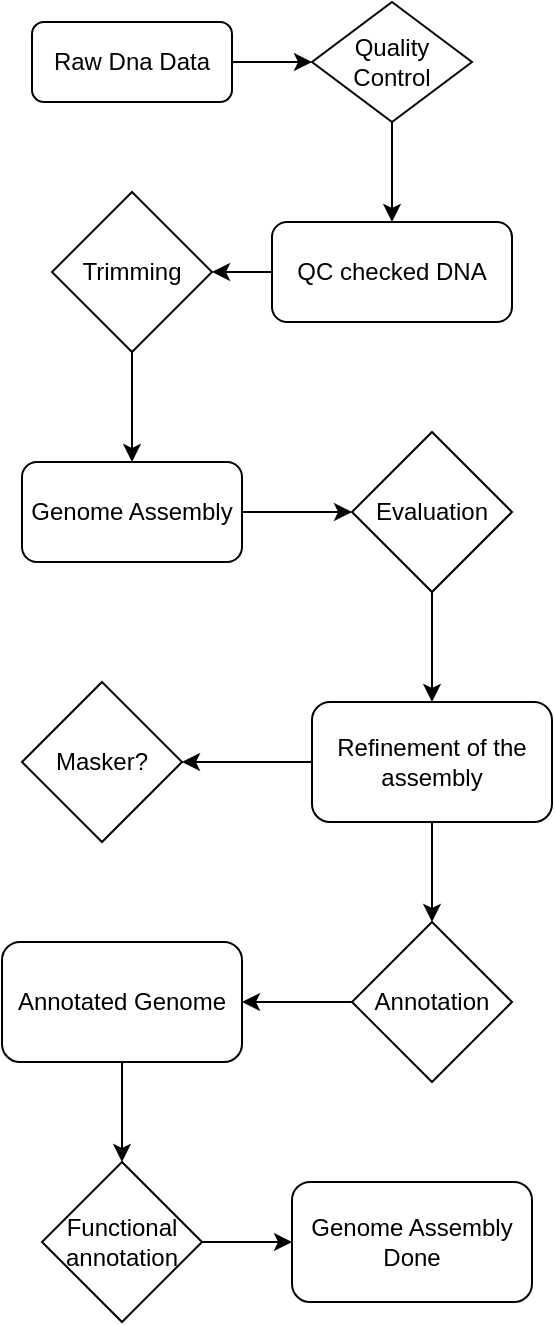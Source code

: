 <mxfile version="24.2.0" type="github">
  <diagram name="Page-1" id="9AbPAYx_Ur40lodAAJXG">
    <mxGraphModel dx="605" dy="810" grid="1" gridSize="10" guides="1" tooltips="1" connect="1" arrows="1" fold="1" page="1" pageScale="1" pageWidth="850" pageHeight="1100" math="0" shadow="0">
      <root>
        <mxCell id="0" />
        <mxCell id="1" parent="0" />
        <mxCell id="-tNsHm9VPv4sUOiM06Ht-4" value="" style="edgeStyle=orthogonalEdgeStyle;rounded=0;orthogonalLoop=1;jettySize=auto;html=1;" parent="1" source="-tNsHm9VPv4sUOiM06Ht-1" target="-tNsHm9VPv4sUOiM06Ht-3" edge="1">
          <mxGeometry relative="1" as="geometry" />
        </mxCell>
        <mxCell id="-tNsHm9VPv4sUOiM06Ht-1" value="Raw Dna Data" style="rounded=1;whiteSpace=wrap;html=1;" parent="1" vertex="1">
          <mxGeometry x="100" y="40" width="100" height="40" as="geometry" />
        </mxCell>
        <mxCell id="-tNsHm9VPv4sUOiM06Ht-6" value="" style="edgeStyle=orthogonalEdgeStyle;rounded=0;orthogonalLoop=1;jettySize=auto;html=1;" parent="1" source="-tNsHm9VPv4sUOiM06Ht-3" target="-tNsHm9VPv4sUOiM06Ht-5" edge="1">
          <mxGeometry relative="1" as="geometry" />
        </mxCell>
        <mxCell id="-tNsHm9VPv4sUOiM06Ht-3" value="Quality Control" style="rhombus;whiteSpace=wrap;html=1;" parent="1" vertex="1">
          <mxGeometry x="240" y="30" width="80" height="60" as="geometry" />
        </mxCell>
        <mxCell id="-tNsHm9VPv4sUOiM06Ht-8" value="" style="edgeStyle=orthogonalEdgeStyle;rounded=0;orthogonalLoop=1;jettySize=auto;html=1;" parent="1" source="-tNsHm9VPv4sUOiM06Ht-5" target="-tNsHm9VPv4sUOiM06Ht-7" edge="1">
          <mxGeometry relative="1" as="geometry" />
        </mxCell>
        <mxCell id="-tNsHm9VPv4sUOiM06Ht-5" value="QC checked DNA" style="rounded=1;whiteSpace=wrap;html=1;" parent="1" vertex="1">
          <mxGeometry x="220" y="140" width="120" height="50" as="geometry" />
        </mxCell>
        <mxCell id="-tNsHm9VPv4sUOiM06Ht-12" value="" style="edgeStyle=orthogonalEdgeStyle;rounded=0;orthogonalLoop=1;jettySize=auto;html=1;" parent="1" source="-tNsHm9VPv4sUOiM06Ht-7" target="-tNsHm9VPv4sUOiM06Ht-9" edge="1">
          <mxGeometry relative="1" as="geometry" />
        </mxCell>
        <mxCell id="-tNsHm9VPv4sUOiM06Ht-7" value="Trimming" style="rhombus;whiteSpace=wrap;html=1;rounded=0;" parent="1" vertex="1">
          <mxGeometry x="110" y="125" width="80" height="80" as="geometry" />
        </mxCell>
        <mxCell id="-tNsHm9VPv4sUOiM06Ht-15" value="" style="edgeStyle=orthogonalEdgeStyle;rounded=0;orthogonalLoop=1;jettySize=auto;html=1;" parent="1" source="-tNsHm9VPv4sUOiM06Ht-9" target="-tNsHm9VPv4sUOiM06Ht-14" edge="1">
          <mxGeometry relative="1" as="geometry" />
        </mxCell>
        <mxCell id="-tNsHm9VPv4sUOiM06Ht-9" value="Genome Assembly" style="rounded=1;whiteSpace=wrap;html=1;" parent="1" vertex="1">
          <mxGeometry x="95" y="260" width="110" height="50" as="geometry" />
        </mxCell>
        <mxCell id="-tNsHm9VPv4sUOiM06Ht-17" value="" style="edgeStyle=orthogonalEdgeStyle;rounded=0;orthogonalLoop=1;jettySize=auto;html=1;" parent="1" source="-tNsHm9VPv4sUOiM06Ht-14" target="-tNsHm9VPv4sUOiM06Ht-16" edge="1">
          <mxGeometry relative="1" as="geometry" />
        </mxCell>
        <mxCell id="-tNsHm9VPv4sUOiM06Ht-14" value="Evaluation" style="rhombus;whiteSpace=wrap;html=1;rounded=0;" parent="1" vertex="1">
          <mxGeometry x="260" y="245" width="80" height="80" as="geometry" />
        </mxCell>
        <mxCell id="-tNsHm9VPv4sUOiM06Ht-19" value="" style="edgeStyle=orthogonalEdgeStyle;rounded=0;orthogonalLoop=1;jettySize=auto;html=1;" parent="1" source="-tNsHm9VPv4sUOiM06Ht-16" target="-tNsHm9VPv4sUOiM06Ht-18" edge="1">
          <mxGeometry relative="1" as="geometry" />
        </mxCell>
        <mxCell id="-tNsHm9VPv4sUOiM06Ht-21" value="" style="edgeStyle=orthogonalEdgeStyle;rounded=0;orthogonalLoop=1;jettySize=auto;html=1;" parent="1" source="-tNsHm9VPv4sUOiM06Ht-16" target="-tNsHm9VPv4sUOiM06Ht-20" edge="1">
          <mxGeometry relative="1" as="geometry" />
        </mxCell>
        <mxCell id="-tNsHm9VPv4sUOiM06Ht-16" value="Refinement of the assembly" style="whiteSpace=wrap;html=1;rounded=1;" parent="1" vertex="1">
          <mxGeometry x="240" y="380" width="120" height="60" as="geometry" />
        </mxCell>
        <mxCell id="-tNsHm9VPv4sUOiM06Ht-18" value="Masker?" style="rhombus;whiteSpace=wrap;html=1;" parent="1" vertex="1">
          <mxGeometry x="95" y="370" width="80" height="80" as="geometry" />
        </mxCell>
        <mxCell id="-tNsHm9VPv4sUOiM06Ht-23" value="" style="edgeStyle=orthogonalEdgeStyle;rounded=0;orthogonalLoop=1;jettySize=auto;html=1;" parent="1" source="-tNsHm9VPv4sUOiM06Ht-20" target="-tNsHm9VPv4sUOiM06Ht-22" edge="1">
          <mxGeometry relative="1" as="geometry" />
        </mxCell>
        <mxCell id="-tNsHm9VPv4sUOiM06Ht-20" value="Annotation" style="rhombus;whiteSpace=wrap;html=1;rounded=0;" parent="1" vertex="1">
          <mxGeometry x="260" y="490" width="80" height="80" as="geometry" />
        </mxCell>
        <mxCell id="-tNsHm9VPv4sUOiM06Ht-25" value="" style="edgeStyle=orthogonalEdgeStyle;rounded=0;orthogonalLoop=1;jettySize=auto;html=1;" parent="1" source="-tNsHm9VPv4sUOiM06Ht-22" target="-tNsHm9VPv4sUOiM06Ht-24" edge="1">
          <mxGeometry relative="1" as="geometry" />
        </mxCell>
        <mxCell id="-tNsHm9VPv4sUOiM06Ht-22" value="Annotated Genome" style="whiteSpace=wrap;html=1;rounded=1;" parent="1" vertex="1">
          <mxGeometry x="85" y="500" width="120" height="60" as="geometry" />
        </mxCell>
        <mxCell id="-tNsHm9VPv4sUOiM06Ht-27" value="" style="edgeStyle=orthogonalEdgeStyle;rounded=0;orthogonalLoop=1;jettySize=auto;html=1;" parent="1" source="-tNsHm9VPv4sUOiM06Ht-24" target="-tNsHm9VPv4sUOiM06Ht-26" edge="1">
          <mxGeometry relative="1" as="geometry" />
        </mxCell>
        <mxCell id="-tNsHm9VPv4sUOiM06Ht-24" value="Functional annotation" style="rhombus;whiteSpace=wrap;html=1;" parent="1" vertex="1">
          <mxGeometry x="105" y="610" width="80" height="80" as="geometry" />
        </mxCell>
        <mxCell id="-tNsHm9VPv4sUOiM06Ht-26" value="Genome Assembly Done" style="rounded=1;whiteSpace=wrap;html=1;" parent="1" vertex="1">
          <mxGeometry x="230" y="620" width="120" height="60" as="geometry" />
        </mxCell>
        <mxCell id="wO4JvARXHWoRqYVBSZIH-1" style="edgeStyle=none;curved=1;rounded=0;orthogonalLoop=1;jettySize=auto;html=1;exitX=1;exitY=1;exitDx=0;exitDy=0;fontSize=12;startSize=8;endSize=8;" edge="1" parent="1" source="-tNsHm9VPv4sUOiM06Ht-3" target="-tNsHm9VPv4sUOiM06Ht-3">
          <mxGeometry relative="1" as="geometry" />
        </mxCell>
      </root>
    </mxGraphModel>
  </diagram>
</mxfile>
